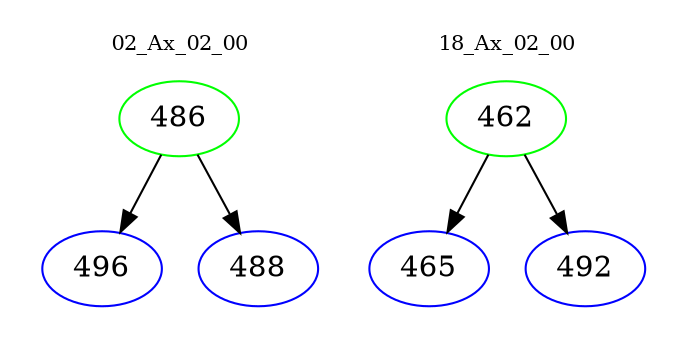 digraph{
subgraph cluster_0 {
color = white
label = "02_Ax_02_00";
fontsize=10;
T0_486 [label="486", color="green"]
T0_486 -> T0_496 [color="black"]
T0_496 [label="496", color="blue"]
T0_486 -> T0_488 [color="black"]
T0_488 [label="488", color="blue"]
}
subgraph cluster_1 {
color = white
label = "18_Ax_02_00";
fontsize=10;
T1_462 [label="462", color="green"]
T1_462 -> T1_465 [color="black"]
T1_465 [label="465", color="blue"]
T1_462 -> T1_492 [color="black"]
T1_492 [label="492", color="blue"]
}
}
